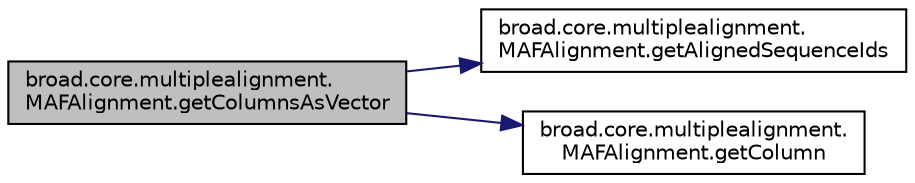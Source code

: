 digraph "broad.core.multiplealignment.MAFAlignment.getColumnsAsVector"
{
  edge [fontname="Helvetica",fontsize="10",labelfontname="Helvetica",labelfontsize="10"];
  node [fontname="Helvetica",fontsize="10",shape=record];
  rankdir="LR";
  Node1 [label="broad.core.multiplealignment.\lMAFAlignment.getColumnsAsVector",height=0.2,width=0.4,color="black", fillcolor="grey75", style="filled" fontcolor="black"];
  Node1 -> Node2 [color="midnightblue",fontsize="10",style="solid",fontname="Helvetica"];
  Node2 [label="broad.core.multiplealignment.\lMAFAlignment.getAlignedSequenceIds",height=0.2,width=0.4,color="black", fillcolor="white", style="filled",URL="$classbroad_1_1core_1_1multiplealignment_1_1_m_a_f_alignment.html#a3b0364eae278b8e4a3524ed723cd563f"];
  Node1 -> Node3 [color="midnightblue",fontsize="10",style="solid",fontname="Helvetica"];
  Node3 [label="broad.core.multiplealignment.\lMAFAlignment.getColumn",height=0.2,width=0.4,color="black", fillcolor="white", style="filled",URL="$classbroad_1_1core_1_1multiplealignment_1_1_m_a_f_alignment.html#a5c0ddfc79c6d95bc1579f156f84f5608"];
}
